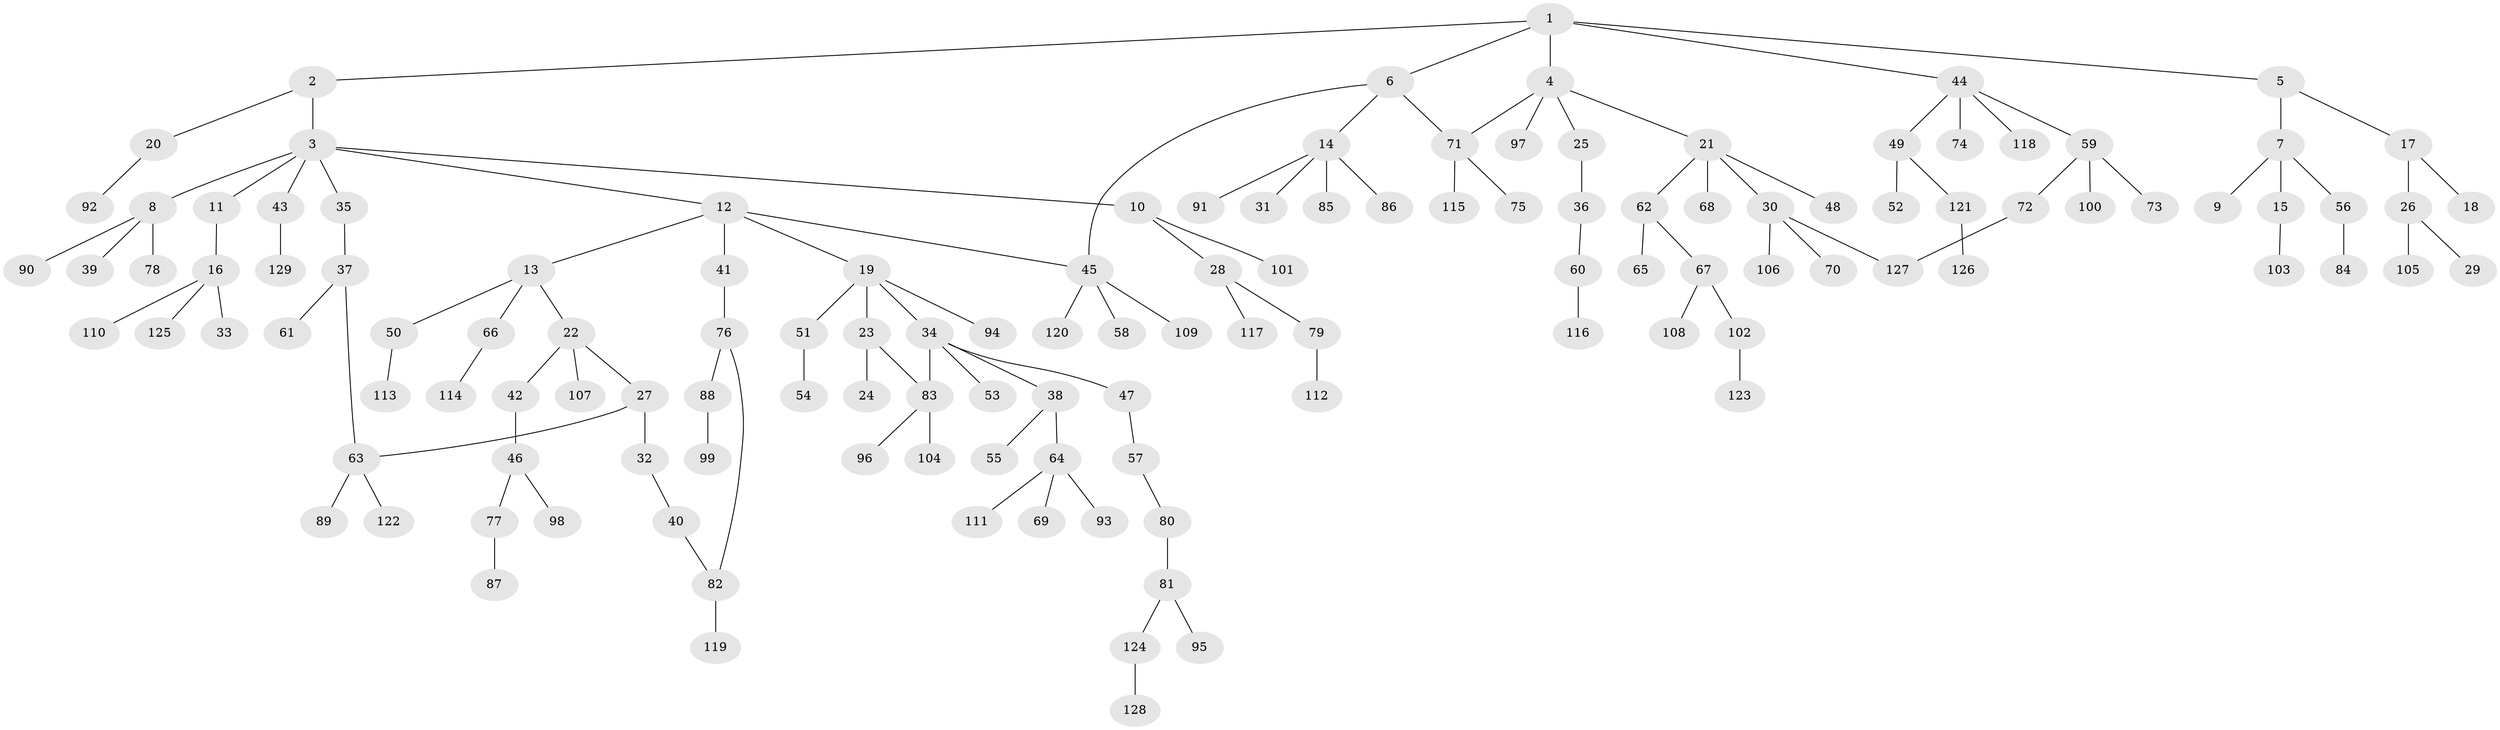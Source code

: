 // coarse degree distribution, {6: 0.021739130434782608, 8: 0.010869565217391304, 4: 0.07608695652173914, 3: 0.13043478260869565, 7: 0.021739130434782608, 5: 0.03260869565217391, 1: 0.532608695652174, 2: 0.17391304347826086}
// Generated by graph-tools (version 1.1) at 2025/23/03/03/25 07:23:33]
// undirected, 129 vertices, 134 edges
graph export_dot {
graph [start="1"]
  node [color=gray90,style=filled];
  1;
  2;
  3;
  4;
  5;
  6;
  7;
  8;
  9;
  10;
  11;
  12;
  13;
  14;
  15;
  16;
  17;
  18;
  19;
  20;
  21;
  22;
  23;
  24;
  25;
  26;
  27;
  28;
  29;
  30;
  31;
  32;
  33;
  34;
  35;
  36;
  37;
  38;
  39;
  40;
  41;
  42;
  43;
  44;
  45;
  46;
  47;
  48;
  49;
  50;
  51;
  52;
  53;
  54;
  55;
  56;
  57;
  58;
  59;
  60;
  61;
  62;
  63;
  64;
  65;
  66;
  67;
  68;
  69;
  70;
  71;
  72;
  73;
  74;
  75;
  76;
  77;
  78;
  79;
  80;
  81;
  82;
  83;
  84;
  85;
  86;
  87;
  88;
  89;
  90;
  91;
  92;
  93;
  94;
  95;
  96;
  97;
  98;
  99;
  100;
  101;
  102;
  103;
  104;
  105;
  106;
  107;
  108;
  109;
  110;
  111;
  112;
  113;
  114;
  115;
  116;
  117;
  118;
  119;
  120;
  121;
  122;
  123;
  124;
  125;
  126;
  127;
  128;
  129;
  1 -- 2;
  1 -- 4;
  1 -- 5;
  1 -- 6;
  1 -- 44;
  2 -- 3;
  2 -- 20;
  3 -- 8;
  3 -- 10;
  3 -- 11;
  3 -- 12;
  3 -- 35;
  3 -- 43;
  4 -- 21;
  4 -- 25;
  4 -- 71;
  4 -- 97;
  5 -- 7;
  5 -- 17;
  6 -- 14;
  6 -- 71;
  6 -- 45;
  7 -- 9;
  7 -- 15;
  7 -- 56;
  8 -- 39;
  8 -- 78;
  8 -- 90;
  10 -- 28;
  10 -- 101;
  11 -- 16;
  12 -- 13;
  12 -- 19;
  12 -- 41;
  12 -- 45;
  13 -- 22;
  13 -- 50;
  13 -- 66;
  14 -- 31;
  14 -- 85;
  14 -- 86;
  14 -- 91;
  15 -- 103;
  16 -- 33;
  16 -- 110;
  16 -- 125;
  17 -- 18;
  17 -- 26;
  19 -- 23;
  19 -- 34;
  19 -- 51;
  19 -- 94;
  20 -- 92;
  21 -- 30;
  21 -- 48;
  21 -- 62;
  21 -- 68;
  22 -- 27;
  22 -- 42;
  22 -- 107;
  23 -- 24;
  23 -- 83;
  25 -- 36;
  26 -- 29;
  26 -- 105;
  27 -- 32;
  27 -- 63;
  28 -- 79;
  28 -- 117;
  30 -- 70;
  30 -- 106;
  30 -- 127;
  32 -- 40;
  34 -- 38;
  34 -- 47;
  34 -- 53;
  34 -- 83;
  35 -- 37;
  36 -- 60;
  37 -- 61;
  37 -- 63;
  38 -- 55;
  38 -- 64;
  40 -- 82;
  41 -- 76;
  42 -- 46;
  43 -- 129;
  44 -- 49;
  44 -- 59;
  44 -- 74;
  44 -- 118;
  45 -- 58;
  45 -- 109;
  45 -- 120;
  46 -- 77;
  46 -- 98;
  47 -- 57;
  49 -- 52;
  49 -- 121;
  50 -- 113;
  51 -- 54;
  56 -- 84;
  57 -- 80;
  59 -- 72;
  59 -- 73;
  59 -- 100;
  60 -- 116;
  62 -- 65;
  62 -- 67;
  63 -- 89;
  63 -- 122;
  64 -- 69;
  64 -- 93;
  64 -- 111;
  66 -- 114;
  67 -- 102;
  67 -- 108;
  71 -- 75;
  71 -- 115;
  72 -- 127;
  76 -- 82;
  76 -- 88;
  77 -- 87;
  79 -- 112;
  80 -- 81;
  81 -- 95;
  81 -- 124;
  82 -- 119;
  83 -- 96;
  83 -- 104;
  88 -- 99;
  102 -- 123;
  121 -- 126;
  124 -- 128;
}
